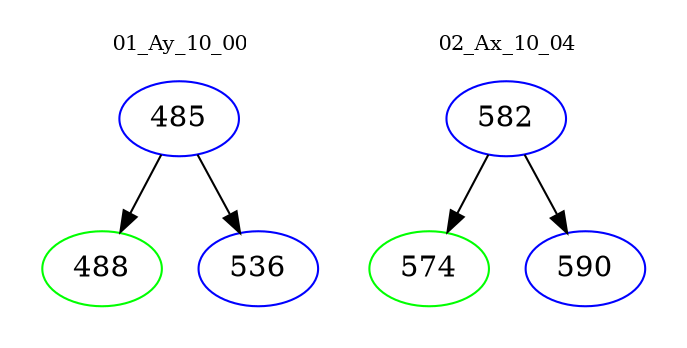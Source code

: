digraph{
subgraph cluster_0 {
color = white
label = "01_Ay_10_00";
fontsize=10;
T0_485 [label="485", color="blue"]
T0_485 -> T0_488 [color="black"]
T0_488 [label="488", color="green"]
T0_485 -> T0_536 [color="black"]
T0_536 [label="536", color="blue"]
}
subgraph cluster_1 {
color = white
label = "02_Ax_10_04";
fontsize=10;
T1_582 [label="582", color="blue"]
T1_582 -> T1_574 [color="black"]
T1_574 [label="574", color="green"]
T1_582 -> T1_590 [color="black"]
T1_590 [label="590", color="blue"]
}
}
